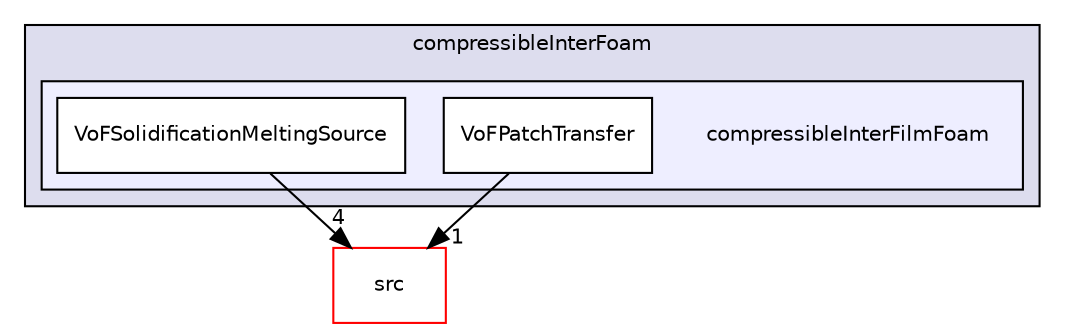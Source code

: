 digraph "applications/solvers/multiphase/compressibleInterFoam/compressibleInterFilmFoam" {
  bgcolor=transparent;
  compound=true
  node [ fontsize="10", fontname="Helvetica"];
  edge [ labelfontsize="10", labelfontname="Helvetica"];
  subgraph clusterdir_fb05bcc430bbe51efa429e7fa7725607 {
    graph [ bgcolor="#ddddee", pencolor="black", label="compressibleInterFoam" fontname="Helvetica", fontsize="10", URL="dir_fb05bcc430bbe51efa429e7fa7725607.html"]
  subgraph clusterdir_75b9f74adb163bfb4b9c016bd690a11e {
    graph [ bgcolor="#eeeeff", pencolor="black", label="" URL="dir_75b9f74adb163bfb4b9c016bd690a11e.html"];
    dir_75b9f74adb163bfb4b9c016bd690a11e [shape=plaintext label="compressibleInterFilmFoam"];
    dir_078378890385ca1fa59ac2d8b50246ef [shape=box label="VoFPatchTransfer" color="black" fillcolor="white" style="filled" URL="dir_078378890385ca1fa59ac2d8b50246ef.html"];
    dir_b5956064bdb30fbe9cebb860a4e205d6 [shape=box label="VoFSolidificationMeltingSource" color="black" fillcolor="white" style="filled" URL="dir_b5956064bdb30fbe9cebb860a4e205d6.html"];
  }
  }
  dir_68267d1309a1af8e8297ef4c3efbcdba [shape=box label="src" color="red" URL="dir_68267d1309a1af8e8297ef4c3efbcdba.html"];
  dir_078378890385ca1fa59ac2d8b50246ef->dir_68267d1309a1af8e8297ef4c3efbcdba [headlabel="1", labeldistance=1.5 headhref="dir_000167_000499.html"];
  dir_b5956064bdb30fbe9cebb860a4e205d6->dir_68267d1309a1af8e8297ef4c3efbcdba [headlabel="4", labeldistance=1.5 headhref="dir_000168_000499.html"];
}
